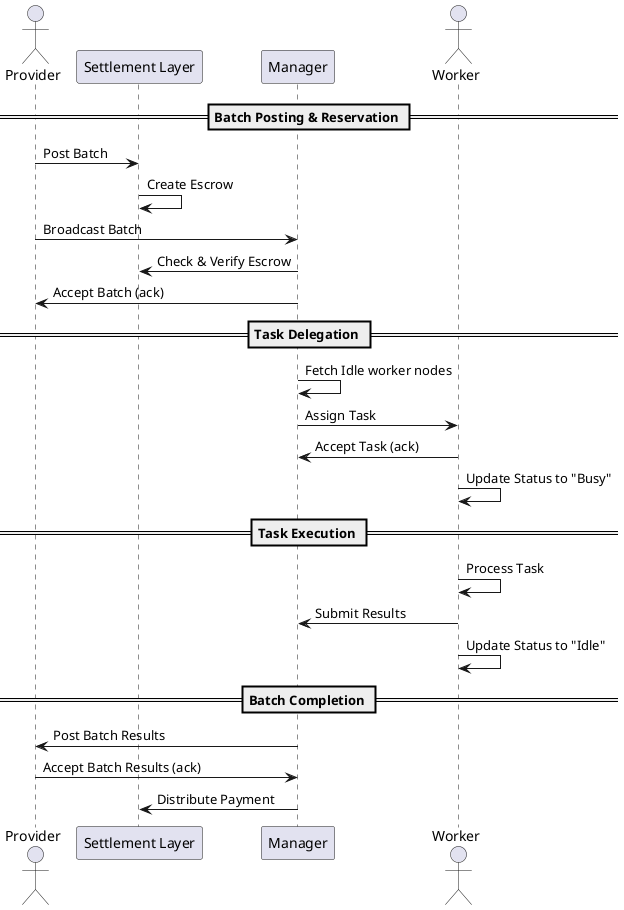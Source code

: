 @startuml

actor Provider
participant "Settlement Layer" as SettlementLayer
participant Manager
actor Worker

== Batch Posting & Reservation ==
Provider -> SettlementLayer: Post Batch
SettlementLayer -> SettlementLayer: Create Escrow
Provider -> Manager: Broadcast Batch
Manager -> SettlementLayer: Check & Verify Escrow
Manager -> Provider: Accept Batch (ack) 

== Task Delegation ==
Manager -> Manager: Fetch Idle worker nodes
Manager -> Worker: Assign Task
Worker -> Manager: Accept Task (ack)
Worker -> Worker: Update Status to "Busy"

== Task Execution ==
Worker -> Worker: Process Task
Worker -> Manager: Submit Results
Worker -> Worker: Update Status to "Idle"

== Batch Completion ==
Manager -> Provider: Post Batch Results
Provider -> Manager: Accept Batch Results (ack)
Manager -> SettlementLayer: Distribute Payment

@enduml
